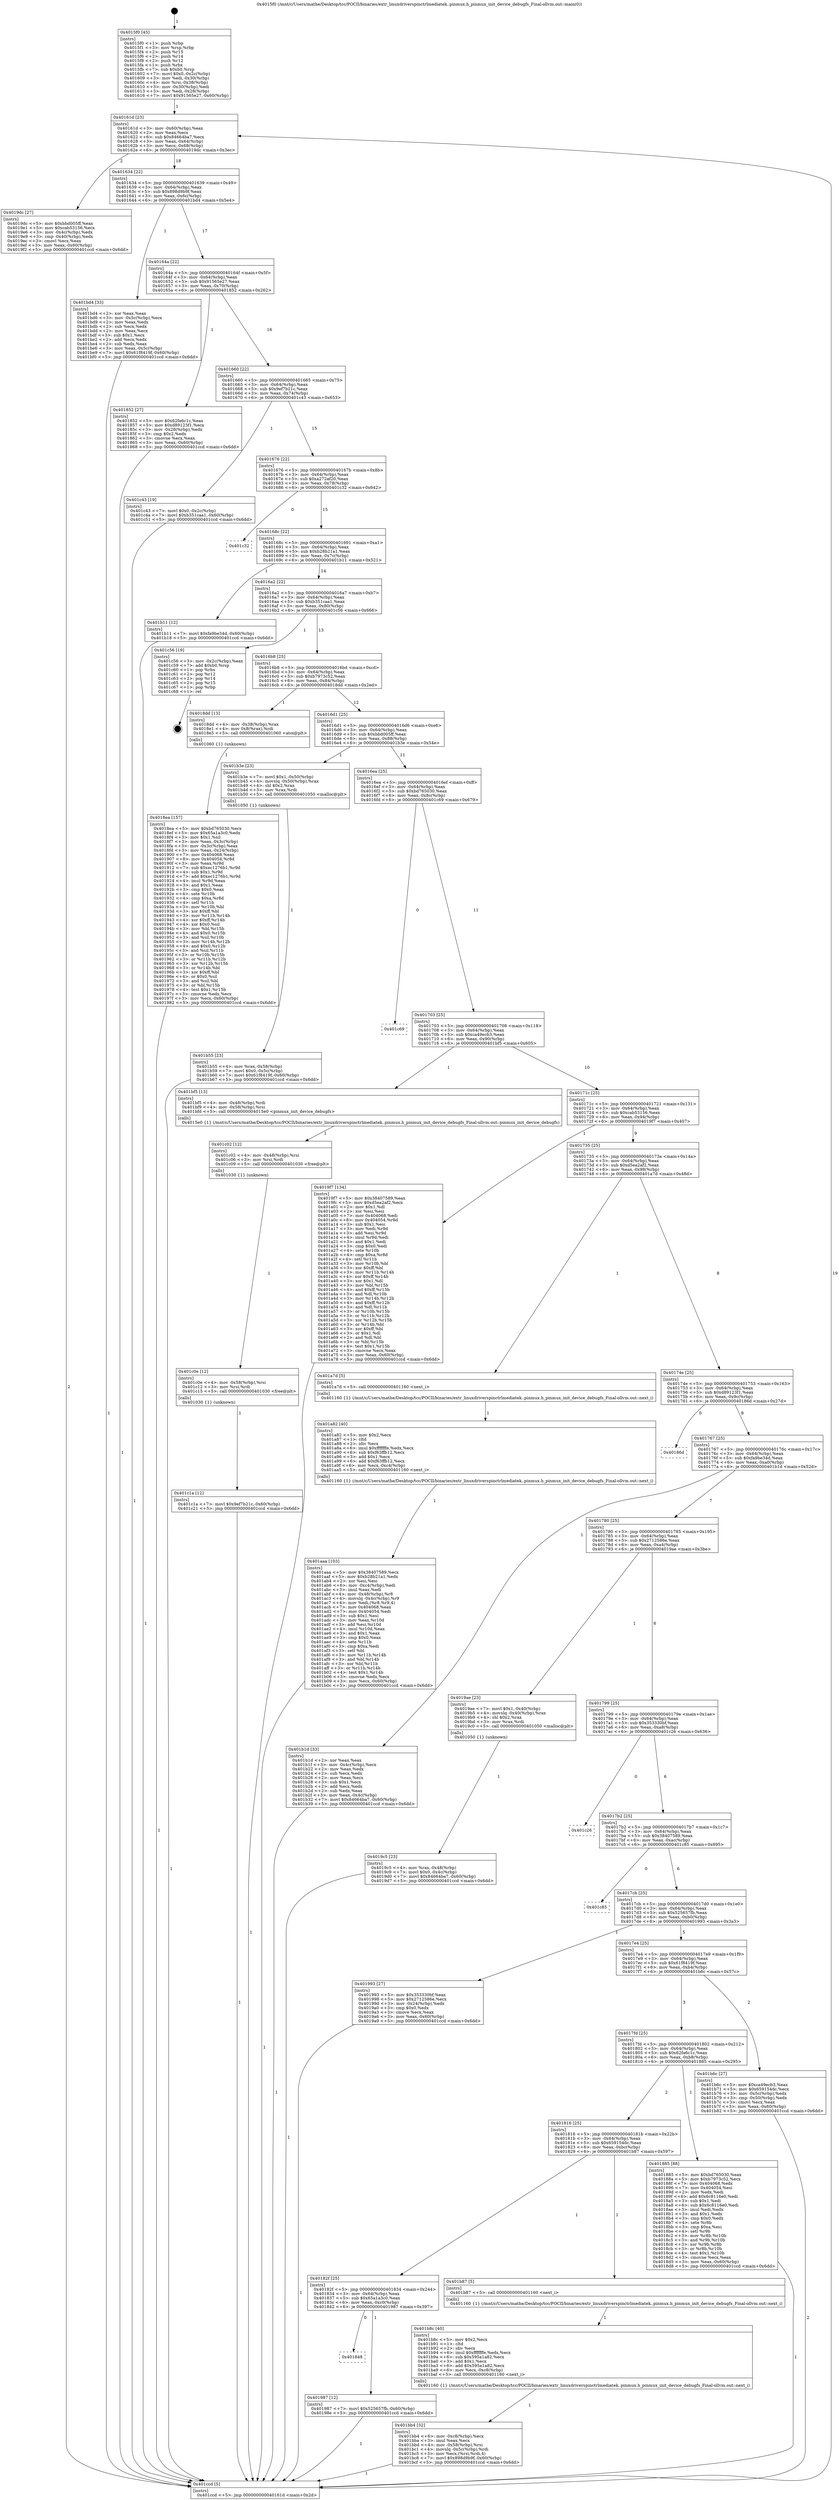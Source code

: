 digraph "0x4015f0" {
  label = "0x4015f0 (/mnt/c/Users/mathe/Desktop/tcc/POCII/binaries/extr_linuxdriverspinctrlmediatek..pinmux.h_pinmux_init_device_debugfs_Final-ollvm.out::main(0))"
  labelloc = "t"
  node[shape=record]

  Entry [label="",width=0.3,height=0.3,shape=circle,fillcolor=black,style=filled]
  "0x40161d" [label="{
     0x40161d [23]\l
     | [instrs]\l
     &nbsp;&nbsp;0x40161d \<+3\>: mov -0x60(%rbp),%eax\l
     &nbsp;&nbsp;0x401620 \<+2\>: mov %eax,%ecx\l
     &nbsp;&nbsp;0x401622 \<+6\>: sub $0x84664ba7,%ecx\l
     &nbsp;&nbsp;0x401628 \<+3\>: mov %eax,-0x64(%rbp)\l
     &nbsp;&nbsp;0x40162b \<+3\>: mov %ecx,-0x68(%rbp)\l
     &nbsp;&nbsp;0x40162e \<+6\>: je 00000000004019dc \<main+0x3ec\>\l
  }"]
  "0x4019dc" [label="{
     0x4019dc [27]\l
     | [instrs]\l
     &nbsp;&nbsp;0x4019dc \<+5\>: mov $0xbbd005ff,%eax\l
     &nbsp;&nbsp;0x4019e1 \<+5\>: mov $0xcab53156,%ecx\l
     &nbsp;&nbsp;0x4019e6 \<+3\>: mov -0x4c(%rbp),%edx\l
     &nbsp;&nbsp;0x4019e9 \<+3\>: cmp -0x40(%rbp),%edx\l
     &nbsp;&nbsp;0x4019ec \<+3\>: cmovl %ecx,%eax\l
     &nbsp;&nbsp;0x4019ef \<+3\>: mov %eax,-0x60(%rbp)\l
     &nbsp;&nbsp;0x4019f2 \<+5\>: jmp 0000000000401ccd \<main+0x6dd\>\l
  }"]
  "0x401634" [label="{
     0x401634 [22]\l
     | [instrs]\l
     &nbsp;&nbsp;0x401634 \<+5\>: jmp 0000000000401639 \<main+0x49\>\l
     &nbsp;&nbsp;0x401639 \<+3\>: mov -0x64(%rbp),%eax\l
     &nbsp;&nbsp;0x40163c \<+5\>: sub $0x898d9b9f,%eax\l
     &nbsp;&nbsp;0x401641 \<+3\>: mov %eax,-0x6c(%rbp)\l
     &nbsp;&nbsp;0x401644 \<+6\>: je 0000000000401bd4 \<main+0x5e4\>\l
  }"]
  Exit [label="",width=0.3,height=0.3,shape=circle,fillcolor=black,style=filled,peripheries=2]
  "0x401bd4" [label="{
     0x401bd4 [33]\l
     | [instrs]\l
     &nbsp;&nbsp;0x401bd4 \<+2\>: xor %eax,%eax\l
     &nbsp;&nbsp;0x401bd6 \<+3\>: mov -0x5c(%rbp),%ecx\l
     &nbsp;&nbsp;0x401bd9 \<+2\>: mov %eax,%edx\l
     &nbsp;&nbsp;0x401bdb \<+2\>: sub %ecx,%edx\l
     &nbsp;&nbsp;0x401bdd \<+2\>: mov %eax,%ecx\l
     &nbsp;&nbsp;0x401bdf \<+3\>: sub $0x1,%ecx\l
     &nbsp;&nbsp;0x401be2 \<+2\>: add %ecx,%edx\l
     &nbsp;&nbsp;0x401be4 \<+2\>: sub %edx,%eax\l
     &nbsp;&nbsp;0x401be6 \<+3\>: mov %eax,-0x5c(%rbp)\l
     &nbsp;&nbsp;0x401be9 \<+7\>: movl $0x61f8419f,-0x60(%rbp)\l
     &nbsp;&nbsp;0x401bf0 \<+5\>: jmp 0000000000401ccd \<main+0x6dd\>\l
  }"]
  "0x40164a" [label="{
     0x40164a [22]\l
     | [instrs]\l
     &nbsp;&nbsp;0x40164a \<+5\>: jmp 000000000040164f \<main+0x5f\>\l
     &nbsp;&nbsp;0x40164f \<+3\>: mov -0x64(%rbp),%eax\l
     &nbsp;&nbsp;0x401652 \<+5\>: sub $0x91565e27,%eax\l
     &nbsp;&nbsp;0x401657 \<+3\>: mov %eax,-0x70(%rbp)\l
     &nbsp;&nbsp;0x40165a \<+6\>: je 0000000000401852 \<main+0x262\>\l
  }"]
  "0x401c1a" [label="{
     0x401c1a [12]\l
     | [instrs]\l
     &nbsp;&nbsp;0x401c1a \<+7\>: movl $0x9ef7b21c,-0x60(%rbp)\l
     &nbsp;&nbsp;0x401c21 \<+5\>: jmp 0000000000401ccd \<main+0x6dd\>\l
  }"]
  "0x401852" [label="{
     0x401852 [27]\l
     | [instrs]\l
     &nbsp;&nbsp;0x401852 \<+5\>: mov $0x62fa6c1c,%eax\l
     &nbsp;&nbsp;0x401857 \<+5\>: mov $0xd89123f1,%ecx\l
     &nbsp;&nbsp;0x40185c \<+3\>: mov -0x28(%rbp),%edx\l
     &nbsp;&nbsp;0x40185f \<+3\>: cmp $0x2,%edx\l
     &nbsp;&nbsp;0x401862 \<+3\>: cmovne %ecx,%eax\l
     &nbsp;&nbsp;0x401865 \<+3\>: mov %eax,-0x60(%rbp)\l
     &nbsp;&nbsp;0x401868 \<+5\>: jmp 0000000000401ccd \<main+0x6dd\>\l
  }"]
  "0x401660" [label="{
     0x401660 [22]\l
     | [instrs]\l
     &nbsp;&nbsp;0x401660 \<+5\>: jmp 0000000000401665 \<main+0x75\>\l
     &nbsp;&nbsp;0x401665 \<+3\>: mov -0x64(%rbp),%eax\l
     &nbsp;&nbsp;0x401668 \<+5\>: sub $0x9ef7b21c,%eax\l
     &nbsp;&nbsp;0x40166d \<+3\>: mov %eax,-0x74(%rbp)\l
     &nbsp;&nbsp;0x401670 \<+6\>: je 0000000000401c43 \<main+0x653\>\l
  }"]
  "0x401ccd" [label="{
     0x401ccd [5]\l
     | [instrs]\l
     &nbsp;&nbsp;0x401ccd \<+5\>: jmp 000000000040161d \<main+0x2d\>\l
  }"]
  "0x4015f0" [label="{
     0x4015f0 [45]\l
     | [instrs]\l
     &nbsp;&nbsp;0x4015f0 \<+1\>: push %rbp\l
     &nbsp;&nbsp;0x4015f1 \<+3\>: mov %rsp,%rbp\l
     &nbsp;&nbsp;0x4015f4 \<+2\>: push %r15\l
     &nbsp;&nbsp;0x4015f6 \<+2\>: push %r14\l
     &nbsp;&nbsp;0x4015f8 \<+2\>: push %r12\l
     &nbsp;&nbsp;0x4015fa \<+1\>: push %rbx\l
     &nbsp;&nbsp;0x4015fb \<+7\>: sub $0xb0,%rsp\l
     &nbsp;&nbsp;0x401602 \<+7\>: movl $0x0,-0x2c(%rbp)\l
     &nbsp;&nbsp;0x401609 \<+3\>: mov %edi,-0x30(%rbp)\l
     &nbsp;&nbsp;0x40160c \<+4\>: mov %rsi,-0x38(%rbp)\l
     &nbsp;&nbsp;0x401610 \<+3\>: mov -0x30(%rbp),%edi\l
     &nbsp;&nbsp;0x401613 \<+3\>: mov %edi,-0x28(%rbp)\l
     &nbsp;&nbsp;0x401616 \<+7\>: movl $0x91565e27,-0x60(%rbp)\l
  }"]
  "0x401c0e" [label="{
     0x401c0e [12]\l
     | [instrs]\l
     &nbsp;&nbsp;0x401c0e \<+4\>: mov -0x58(%rbp),%rsi\l
     &nbsp;&nbsp;0x401c12 \<+3\>: mov %rsi,%rdi\l
     &nbsp;&nbsp;0x401c15 \<+5\>: call 0000000000401030 \<free@plt\>\l
     | [calls]\l
     &nbsp;&nbsp;0x401030 \{1\} (unknown)\l
  }"]
  "0x401c43" [label="{
     0x401c43 [19]\l
     | [instrs]\l
     &nbsp;&nbsp;0x401c43 \<+7\>: movl $0x0,-0x2c(%rbp)\l
     &nbsp;&nbsp;0x401c4a \<+7\>: movl $0xb351caa1,-0x60(%rbp)\l
     &nbsp;&nbsp;0x401c51 \<+5\>: jmp 0000000000401ccd \<main+0x6dd\>\l
  }"]
  "0x401676" [label="{
     0x401676 [22]\l
     | [instrs]\l
     &nbsp;&nbsp;0x401676 \<+5\>: jmp 000000000040167b \<main+0x8b\>\l
     &nbsp;&nbsp;0x40167b \<+3\>: mov -0x64(%rbp),%eax\l
     &nbsp;&nbsp;0x40167e \<+5\>: sub $0xa272af20,%eax\l
     &nbsp;&nbsp;0x401683 \<+3\>: mov %eax,-0x78(%rbp)\l
     &nbsp;&nbsp;0x401686 \<+6\>: je 0000000000401c32 \<main+0x642\>\l
  }"]
  "0x401c02" [label="{
     0x401c02 [12]\l
     | [instrs]\l
     &nbsp;&nbsp;0x401c02 \<+4\>: mov -0x48(%rbp),%rsi\l
     &nbsp;&nbsp;0x401c06 \<+3\>: mov %rsi,%rdi\l
     &nbsp;&nbsp;0x401c09 \<+5\>: call 0000000000401030 \<free@plt\>\l
     | [calls]\l
     &nbsp;&nbsp;0x401030 \{1\} (unknown)\l
  }"]
  "0x401c32" [label="{
     0x401c32\l
  }", style=dashed]
  "0x40168c" [label="{
     0x40168c [22]\l
     | [instrs]\l
     &nbsp;&nbsp;0x40168c \<+5\>: jmp 0000000000401691 \<main+0xa1\>\l
     &nbsp;&nbsp;0x401691 \<+3\>: mov -0x64(%rbp),%eax\l
     &nbsp;&nbsp;0x401694 \<+5\>: sub $0xb28b21a1,%eax\l
     &nbsp;&nbsp;0x401699 \<+3\>: mov %eax,-0x7c(%rbp)\l
     &nbsp;&nbsp;0x40169c \<+6\>: je 0000000000401b11 \<main+0x521\>\l
  }"]
  "0x401bb4" [label="{
     0x401bb4 [32]\l
     | [instrs]\l
     &nbsp;&nbsp;0x401bb4 \<+6\>: mov -0xc8(%rbp),%ecx\l
     &nbsp;&nbsp;0x401bba \<+3\>: imul %eax,%ecx\l
     &nbsp;&nbsp;0x401bbd \<+4\>: mov -0x58(%rbp),%rsi\l
     &nbsp;&nbsp;0x401bc1 \<+4\>: movslq -0x5c(%rbp),%rdi\l
     &nbsp;&nbsp;0x401bc5 \<+3\>: mov %ecx,(%rsi,%rdi,4)\l
     &nbsp;&nbsp;0x401bc8 \<+7\>: movl $0x898d9b9f,-0x60(%rbp)\l
     &nbsp;&nbsp;0x401bcf \<+5\>: jmp 0000000000401ccd \<main+0x6dd\>\l
  }"]
  "0x401b11" [label="{
     0x401b11 [12]\l
     | [instrs]\l
     &nbsp;&nbsp;0x401b11 \<+7\>: movl $0xfa9be34d,-0x60(%rbp)\l
     &nbsp;&nbsp;0x401b18 \<+5\>: jmp 0000000000401ccd \<main+0x6dd\>\l
  }"]
  "0x4016a2" [label="{
     0x4016a2 [22]\l
     | [instrs]\l
     &nbsp;&nbsp;0x4016a2 \<+5\>: jmp 00000000004016a7 \<main+0xb7\>\l
     &nbsp;&nbsp;0x4016a7 \<+3\>: mov -0x64(%rbp),%eax\l
     &nbsp;&nbsp;0x4016aa \<+5\>: sub $0xb351caa1,%eax\l
     &nbsp;&nbsp;0x4016af \<+3\>: mov %eax,-0x80(%rbp)\l
     &nbsp;&nbsp;0x4016b2 \<+6\>: je 0000000000401c56 \<main+0x666\>\l
  }"]
  "0x401b8c" [label="{
     0x401b8c [40]\l
     | [instrs]\l
     &nbsp;&nbsp;0x401b8c \<+5\>: mov $0x2,%ecx\l
     &nbsp;&nbsp;0x401b91 \<+1\>: cltd\l
     &nbsp;&nbsp;0x401b92 \<+2\>: idiv %ecx\l
     &nbsp;&nbsp;0x401b94 \<+6\>: imul $0xfffffffe,%edx,%ecx\l
     &nbsp;&nbsp;0x401b9a \<+6\>: sub $0x595a1a82,%ecx\l
     &nbsp;&nbsp;0x401ba0 \<+3\>: add $0x1,%ecx\l
     &nbsp;&nbsp;0x401ba3 \<+6\>: add $0x595a1a82,%ecx\l
     &nbsp;&nbsp;0x401ba9 \<+6\>: mov %ecx,-0xc8(%rbp)\l
     &nbsp;&nbsp;0x401baf \<+5\>: call 0000000000401160 \<next_i\>\l
     | [calls]\l
     &nbsp;&nbsp;0x401160 \{1\} (/mnt/c/Users/mathe/Desktop/tcc/POCII/binaries/extr_linuxdriverspinctrlmediatek..pinmux.h_pinmux_init_device_debugfs_Final-ollvm.out::next_i)\l
  }"]
  "0x401c56" [label="{
     0x401c56 [19]\l
     | [instrs]\l
     &nbsp;&nbsp;0x401c56 \<+3\>: mov -0x2c(%rbp),%eax\l
     &nbsp;&nbsp;0x401c59 \<+7\>: add $0xb0,%rsp\l
     &nbsp;&nbsp;0x401c60 \<+1\>: pop %rbx\l
     &nbsp;&nbsp;0x401c61 \<+2\>: pop %r12\l
     &nbsp;&nbsp;0x401c63 \<+2\>: pop %r14\l
     &nbsp;&nbsp;0x401c65 \<+2\>: pop %r15\l
     &nbsp;&nbsp;0x401c67 \<+1\>: pop %rbp\l
     &nbsp;&nbsp;0x401c68 \<+1\>: ret\l
  }"]
  "0x4016b8" [label="{
     0x4016b8 [25]\l
     | [instrs]\l
     &nbsp;&nbsp;0x4016b8 \<+5\>: jmp 00000000004016bd \<main+0xcd\>\l
     &nbsp;&nbsp;0x4016bd \<+3\>: mov -0x64(%rbp),%eax\l
     &nbsp;&nbsp;0x4016c0 \<+5\>: sub $0xb7973c52,%eax\l
     &nbsp;&nbsp;0x4016c5 \<+6\>: mov %eax,-0x84(%rbp)\l
     &nbsp;&nbsp;0x4016cb \<+6\>: je 00000000004018dd \<main+0x2ed\>\l
  }"]
  "0x401b55" [label="{
     0x401b55 [23]\l
     | [instrs]\l
     &nbsp;&nbsp;0x401b55 \<+4\>: mov %rax,-0x58(%rbp)\l
     &nbsp;&nbsp;0x401b59 \<+7\>: movl $0x0,-0x5c(%rbp)\l
     &nbsp;&nbsp;0x401b60 \<+7\>: movl $0x61f8419f,-0x60(%rbp)\l
     &nbsp;&nbsp;0x401b67 \<+5\>: jmp 0000000000401ccd \<main+0x6dd\>\l
  }"]
  "0x4018dd" [label="{
     0x4018dd [13]\l
     | [instrs]\l
     &nbsp;&nbsp;0x4018dd \<+4\>: mov -0x38(%rbp),%rax\l
     &nbsp;&nbsp;0x4018e1 \<+4\>: mov 0x8(%rax),%rdi\l
     &nbsp;&nbsp;0x4018e5 \<+5\>: call 0000000000401060 \<atoi@plt\>\l
     | [calls]\l
     &nbsp;&nbsp;0x401060 \{1\} (unknown)\l
  }"]
  "0x4016d1" [label="{
     0x4016d1 [25]\l
     | [instrs]\l
     &nbsp;&nbsp;0x4016d1 \<+5\>: jmp 00000000004016d6 \<main+0xe6\>\l
     &nbsp;&nbsp;0x4016d6 \<+3\>: mov -0x64(%rbp),%eax\l
     &nbsp;&nbsp;0x4016d9 \<+5\>: sub $0xbbd005ff,%eax\l
     &nbsp;&nbsp;0x4016de \<+6\>: mov %eax,-0x88(%rbp)\l
     &nbsp;&nbsp;0x4016e4 \<+6\>: je 0000000000401b3e \<main+0x54e\>\l
  }"]
  "0x401aaa" [label="{
     0x401aaa [103]\l
     | [instrs]\l
     &nbsp;&nbsp;0x401aaa \<+5\>: mov $0x38407589,%ecx\l
     &nbsp;&nbsp;0x401aaf \<+5\>: mov $0xb28b21a1,%edx\l
     &nbsp;&nbsp;0x401ab4 \<+2\>: xor %esi,%esi\l
     &nbsp;&nbsp;0x401ab6 \<+6\>: mov -0xc4(%rbp),%edi\l
     &nbsp;&nbsp;0x401abc \<+3\>: imul %eax,%edi\l
     &nbsp;&nbsp;0x401abf \<+4\>: mov -0x48(%rbp),%r8\l
     &nbsp;&nbsp;0x401ac3 \<+4\>: movslq -0x4c(%rbp),%r9\l
     &nbsp;&nbsp;0x401ac7 \<+4\>: mov %edi,(%r8,%r9,4)\l
     &nbsp;&nbsp;0x401acb \<+7\>: mov 0x404068,%eax\l
     &nbsp;&nbsp;0x401ad2 \<+7\>: mov 0x404054,%edi\l
     &nbsp;&nbsp;0x401ad9 \<+3\>: sub $0x1,%esi\l
     &nbsp;&nbsp;0x401adc \<+3\>: mov %eax,%r10d\l
     &nbsp;&nbsp;0x401adf \<+3\>: add %esi,%r10d\l
     &nbsp;&nbsp;0x401ae2 \<+4\>: imul %r10d,%eax\l
     &nbsp;&nbsp;0x401ae6 \<+3\>: and $0x1,%eax\l
     &nbsp;&nbsp;0x401ae9 \<+3\>: cmp $0x0,%eax\l
     &nbsp;&nbsp;0x401aec \<+4\>: sete %r11b\l
     &nbsp;&nbsp;0x401af0 \<+3\>: cmp $0xa,%edi\l
     &nbsp;&nbsp;0x401af3 \<+3\>: setl %bl\l
     &nbsp;&nbsp;0x401af6 \<+3\>: mov %r11b,%r14b\l
     &nbsp;&nbsp;0x401af9 \<+3\>: and %bl,%r14b\l
     &nbsp;&nbsp;0x401afc \<+3\>: xor %bl,%r11b\l
     &nbsp;&nbsp;0x401aff \<+3\>: or %r11b,%r14b\l
     &nbsp;&nbsp;0x401b02 \<+4\>: test $0x1,%r14b\l
     &nbsp;&nbsp;0x401b06 \<+3\>: cmovne %edx,%ecx\l
     &nbsp;&nbsp;0x401b09 \<+3\>: mov %ecx,-0x60(%rbp)\l
     &nbsp;&nbsp;0x401b0c \<+5\>: jmp 0000000000401ccd \<main+0x6dd\>\l
  }"]
  "0x401b3e" [label="{
     0x401b3e [23]\l
     | [instrs]\l
     &nbsp;&nbsp;0x401b3e \<+7\>: movl $0x1,-0x50(%rbp)\l
     &nbsp;&nbsp;0x401b45 \<+4\>: movslq -0x50(%rbp),%rax\l
     &nbsp;&nbsp;0x401b49 \<+4\>: shl $0x2,%rax\l
     &nbsp;&nbsp;0x401b4d \<+3\>: mov %rax,%rdi\l
     &nbsp;&nbsp;0x401b50 \<+5\>: call 0000000000401050 \<malloc@plt\>\l
     | [calls]\l
     &nbsp;&nbsp;0x401050 \{1\} (unknown)\l
  }"]
  "0x4016ea" [label="{
     0x4016ea [25]\l
     | [instrs]\l
     &nbsp;&nbsp;0x4016ea \<+5\>: jmp 00000000004016ef \<main+0xff\>\l
     &nbsp;&nbsp;0x4016ef \<+3\>: mov -0x64(%rbp),%eax\l
     &nbsp;&nbsp;0x4016f2 \<+5\>: sub $0xbd765030,%eax\l
     &nbsp;&nbsp;0x4016f7 \<+6\>: mov %eax,-0x8c(%rbp)\l
     &nbsp;&nbsp;0x4016fd \<+6\>: je 0000000000401c69 \<main+0x679\>\l
  }"]
  "0x401a82" [label="{
     0x401a82 [40]\l
     | [instrs]\l
     &nbsp;&nbsp;0x401a82 \<+5\>: mov $0x2,%ecx\l
     &nbsp;&nbsp;0x401a87 \<+1\>: cltd\l
     &nbsp;&nbsp;0x401a88 \<+2\>: idiv %ecx\l
     &nbsp;&nbsp;0x401a8a \<+6\>: imul $0xfffffffe,%edx,%ecx\l
     &nbsp;&nbsp;0x401a90 \<+6\>: sub $0xf63ffb12,%ecx\l
     &nbsp;&nbsp;0x401a96 \<+3\>: add $0x1,%ecx\l
     &nbsp;&nbsp;0x401a99 \<+6\>: add $0xf63ffb12,%ecx\l
     &nbsp;&nbsp;0x401a9f \<+6\>: mov %ecx,-0xc4(%rbp)\l
     &nbsp;&nbsp;0x401aa5 \<+5\>: call 0000000000401160 \<next_i\>\l
     | [calls]\l
     &nbsp;&nbsp;0x401160 \{1\} (/mnt/c/Users/mathe/Desktop/tcc/POCII/binaries/extr_linuxdriverspinctrlmediatek..pinmux.h_pinmux_init_device_debugfs_Final-ollvm.out::next_i)\l
  }"]
  "0x401c69" [label="{
     0x401c69\l
  }", style=dashed]
  "0x401703" [label="{
     0x401703 [25]\l
     | [instrs]\l
     &nbsp;&nbsp;0x401703 \<+5\>: jmp 0000000000401708 \<main+0x118\>\l
     &nbsp;&nbsp;0x401708 \<+3\>: mov -0x64(%rbp),%eax\l
     &nbsp;&nbsp;0x40170b \<+5\>: sub $0xca49ecb3,%eax\l
     &nbsp;&nbsp;0x401710 \<+6\>: mov %eax,-0x90(%rbp)\l
     &nbsp;&nbsp;0x401716 \<+6\>: je 0000000000401bf5 \<main+0x605\>\l
  }"]
  "0x4019c5" [label="{
     0x4019c5 [23]\l
     | [instrs]\l
     &nbsp;&nbsp;0x4019c5 \<+4\>: mov %rax,-0x48(%rbp)\l
     &nbsp;&nbsp;0x4019c9 \<+7\>: movl $0x0,-0x4c(%rbp)\l
     &nbsp;&nbsp;0x4019d0 \<+7\>: movl $0x84664ba7,-0x60(%rbp)\l
     &nbsp;&nbsp;0x4019d7 \<+5\>: jmp 0000000000401ccd \<main+0x6dd\>\l
  }"]
  "0x401bf5" [label="{
     0x401bf5 [13]\l
     | [instrs]\l
     &nbsp;&nbsp;0x401bf5 \<+4\>: mov -0x48(%rbp),%rdi\l
     &nbsp;&nbsp;0x401bf9 \<+4\>: mov -0x58(%rbp),%rsi\l
     &nbsp;&nbsp;0x401bfd \<+5\>: call 00000000004015e0 \<pinmux_init_device_debugfs\>\l
     | [calls]\l
     &nbsp;&nbsp;0x4015e0 \{1\} (/mnt/c/Users/mathe/Desktop/tcc/POCII/binaries/extr_linuxdriverspinctrlmediatek..pinmux.h_pinmux_init_device_debugfs_Final-ollvm.out::pinmux_init_device_debugfs)\l
  }"]
  "0x40171c" [label="{
     0x40171c [25]\l
     | [instrs]\l
     &nbsp;&nbsp;0x40171c \<+5\>: jmp 0000000000401721 \<main+0x131\>\l
     &nbsp;&nbsp;0x401721 \<+3\>: mov -0x64(%rbp),%eax\l
     &nbsp;&nbsp;0x401724 \<+5\>: sub $0xcab53156,%eax\l
     &nbsp;&nbsp;0x401729 \<+6\>: mov %eax,-0x94(%rbp)\l
     &nbsp;&nbsp;0x40172f \<+6\>: je 00000000004019f7 \<main+0x407\>\l
  }"]
  "0x401848" [label="{
     0x401848\l
  }", style=dashed]
  "0x4019f7" [label="{
     0x4019f7 [134]\l
     | [instrs]\l
     &nbsp;&nbsp;0x4019f7 \<+5\>: mov $0x38407589,%eax\l
     &nbsp;&nbsp;0x4019fc \<+5\>: mov $0xd5ea2af2,%ecx\l
     &nbsp;&nbsp;0x401a01 \<+2\>: mov $0x1,%dl\l
     &nbsp;&nbsp;0x401a03 \<+2\>: xor %esi,%esi\l
     &nbsp;&nbsp;0x401a05 \<+7\>: mov 0x404068,%edi\l
     &nbsp;&nbsp;0x401a0c \<+8\>: mov 0x404054,%r8d\l
     &nbsp;&nbsp;0x401a14 \<+3\>: sub $0x1,%esi\l
     &nbsp;&nbsp;0x401a17 \<+3\>: mov %edi,%r9d\l
     &nbsp;&nbsp;0x401a1a \<+3\>: add %esi,%r9d\l
     &nbsp;&nbsp;0x401a1d \<+4\>: imul %r9d,%edi\l
     &nbsp;&nbsp;0x401a21 \<+3\>: and $0x1,%edi\l
     &nbsp;&nbsp;0x401a24 \<+3\>: cmp $0x0,%edi\l
     &nbsp;&nbsp;0x401a27 \<+4\>: sete %r10b\l
     &nbsp;&nbsp;0x401a2b \<+4\>: cmp $0xa,%r8d\l
     &nbsp;&nbsp;0x401a2f \<+4\>: setl %r11b\l
     &nbsp;&nbsp;0x401a33 \<+3\>: mov %r10b,%bl\l
     &nbsp;&nbsp;0x401a36 \<+3\>: xor $0xff,%bl\l
     &nbsp;&nbsp;0x401a39 \<+3\>: mov %r11b,%r14b\l
     &nbsp;&nbsp;0x401a3c \<+4\>: xor $0xff,%r14b\l
     &nbsp;&nbsp;0x401a40 \<+3\>: xor $0x1,%dl\l
     &nbsp;&nbsp;0x401a43 \<+3\>: mov %bl,%r15b\l
     &nbsp;&nbsp;0x401a46 \<+4\>: and $0xff,%r15b\l
     &nbsp;&nbsp;0x401a4a \<+3\>: and %dl,%r10b\l
     &nbsp;&nbsp;0x401a4d \<+3\>: mov %r14b,%r12b\l
     &nbsp;&nbsp;0x401a50 \<+4\>: and $0xff,%r12b\l
     &nbsp;&nbsp;0x401a54 \<+3\>: and %dl,%r11b\l
     &nbsp;&nbsp;0x401a57 \<+3\>: or %r10b,%r15b\l
     &nbsp;&nbsp;0x401a5a \<+3\>: or %r11b,%r12b\l
     &nbsp;&nbsp;0x401a5d \<+3\>: xor %r12b,%r15b\l
     &nbsp;&nbsp;0x401a60 \<+3\>: or %r14b,%bl\l
     &nbsp;&nbsp;0x401a63 \<+3\>: xor $0xff,%bl\l
     &nbsp;&nbsp;0x401a66 \<+3\>: or $0x1,%dl\l
     &nbsp;&nbsp;0x401a69 \<+2\>: and %dl,%bl\l
     &nbsp;&nbsp;0x401a6b \<+3\>: or %bl,%r15b\l
     &nbsp;&nbsp;0x401a6e \<+4\>: test $0x1,%r15b\l
     &nbsp;&nbsp;0x401a72 \<+3\>: cmovne %ecx,%eax\l
     &nbsp;&nbsp;0x401a75 \<+3\>: mov %eax,-0x60(%rbp)\l
     &nbsp;&nbsp;0x401a78 \<+5\>: jmp 0000000000401ccd \<main+0x6dd\>\l
  }"]
  "0x401735" [label="{
     0x401735 [25]\l
     | [instrs]\l
     &nbsp;&nbsp;0x401735 \<+5\>: jmp 000000000040173a \<main+0x14a\>\l
     &nbsp;&nbsp;0x40173a \<+3\>: mov -0x64(%rbp),%eax\l
     &nbsp;&nbsp;0x40173d \<+5\>: sub $0xd5ea2af2,%eax\l
     &nbsp;&nbsp;0x401742 \<+6\>: mov %eax,-0x98(%rbp)\l
     &nbsp;&nbsp;0x401748 \<+6\>: je 0000000000401a7d \<main+0x48d\>\l
  }"]
  "0x401987" [label="{
     0x401987 [12]\l
     | [instrs]\l
     &nbsp;&nbsp;0x401987 \<+7\>: movl $0x525657fb,-0x60(%rbp)\l
     &nbsp;&nbsp;0x40198e \<+5\>: jmp 0000000000401ccd \<main+0x6dd\>\l
  }"]
  "0x401a7d" [label="{
     0x401a7d [5]\l
     | [instrs]\l
     &nbsp;&nbsp;0x401a7d \<+5\>: call 0000000000401160 \<next_i\>\l
     | [calls]\l
     &nbsp;&nbsp;0x401160 \{1\} (/mnt/c/Users/mathe/Desktop/tcc/POCII/binaries/extr_linuxdriverspinctrlmediatek..pinmux.h_pinmux_init_device_debugfs_Final-ollvm.out::next_i)\l
  }"]
  "0x40174e" [label="{
     0x40174e [25]\l
     | [instrs]\l
     &nbsp;&nbsp;0x40174e \<+5\>: jmp 0000000000401753 \<main+0x163\>\l
     &nbsp;&nbsp;0x401753 \<+3\>: mov -0x64(%rbp),%eax\l
     &nbsp;&nbsp;0x401756 \<+5\>: sub $0xd89123f1,%eax\l
     &nbsp;&nbsp;0x40175b \<+6\>: mov %eax,-0x9c(%rbp)\l
     &nbsp;&nbsp;0x401761 \<+6\>: je 000000000040186d \<main+0x27d\>\l
  }"]
  "0x40182f" [label="{
     0x40182f [25]\l
     | [instrs]\l
     &nbsp;&nbsp;0x40182f \<+5\>: jmp 0000000000401834 \<main+0x244\>\l
     &nbsp;&nbsp;0x401834 \<+3\>: mov -0x64(%rbp),%eax\l
     &nbsp;&nbsp;0x401837 \<+5\>: sub $0x65a1a3c0,%eax\l
     &nbsp;&nbsp;0x40183c \<+6\>: mov %eax,-0xc0(%rbp)\l
     &nbsp;&nbsp;0x401842 \<+6\>: je 0000000000401987 \<main+0x397\>\l
  }"]
  "0x40186d" [label="{
     0x40186d\l
  }", style=dashed]
  "0x401767" [label="{
     0x401767 [25]\l
     | [instrs]\l
     &nbsp;&nbsp;0x401767 \<+5\>: jmp 000000000040176c \<main+0x17c\>\l
     &nbsp;&nbsp;0x40176c \<+3\>: mov -0x64(%rbp),%eax\l
     &nbsp;&nbsp;0x40176f \<+5\>: sub $0xfa9be34d,%eax\l
     &nbsp;&nbsp;0x401774 \<+6\>: mov %eax,-0xa0(%rbp)\l
     &nbsp;&nbsp;0x40177a \<+6\>: je 0000000000401b1d \<main+0x52d\>\l
  }"]
  "0x401b87" [label="{
     0x401b87 [5]\l
     | [instrs]\l
     &nbsp;&nbsp;0x401b87 \<+5\>: call 0000000000401160 \<next_i\>\l
     | [calls]\l
     &nbsp;&nbsp;0x401160 \{1\} (/mnt/c/Users/mathe/Desktop/tcc/POCII/binaries/extr_linuxdriverspinctrlmediatek..pinmux.h_pinmux_init_device_debugfs_Final-ollvm.out::next_i)\l
  }"]
  "0x401b1d" [label="{
     0x401b1d [33]\l
     | [instrs]\l
     &nbsp;&nbsp;0x401b1d \<+2\>: xor %eax,%eax\l
     &nbsp;&nbsp;0x401b1f \<+3\>: mov -0x4c(%rbp),%ecx\l
     &nbsp;&nbsp;0x401b22 \<+2\>: mov %eax,%edx\l
     &nbsp;&nbsp;0x401b24 \<+2\>: sub %ecx,%edx\l
     &nbsp;&nbsp;0x401b26 \<+2\>: mov %eax,%ecx\l
     &nbsp;&nbsp;0x401b28 \<+3\>: sub $0x1,%ecx\l
     &nbsp;&nbsp;0x401b2b \<+2\>: add %ecx,%edx\l
     &nbsp;&nbsp;0x401b2d \<+2\>: sub %edx,%eax\l
     &nbsp;&nbsp;0x401b2f \<+3\>: mov %eax,-0x4c(%rbp)\l
     &nbsp;&nbsp;0x401b32 \<+7\>: movl $0x84664ba7,-0x60(%rbp)\l
     &nbsp;&nbsp;0x401b39 \<+5\>: jmp 0000000000401ccd \<main+0x6dd\>\l
  }"]
  "0x401780" [label="{
     0x401780 [25]\l
     | [instrs]\l
     &nbsp;&nbsp;0x401780 \<+5\>: jmp 0000000000401785 \<main+0x195\>\l
     &nbsp;&nbsp;0x401785 \<+3\>: mov -0x64(%rbp),%eax\l
     &nbsp;&nbsp;0x401788 \<+5\>: sub $0x2712586e,%eax\l
     &nbsp;&nbsp;0x40178d \<+6\>: mov %eax,-0xa4(%rbp)\l
     &nbsp;&nbsp;0x401793 \<+6\>: je 00000000004019ae \<main+0x3be\>\l
  }"]
  "0x4018ea" [label="{
     0x4018ea [157]\l
     | [instrs]\l
     &nbsp;&nbsp;0x4018ea \<+5\>: mov $0xbd765030,%ecx\l
     &nbsp;&nbsp;0x4018ef \<+5\>: mov $0x65a1a3c0,%edx\l
     &nbsp;&nbsp;0x4018f4 \<+3\>: mov $0x1,%sil\l
     &nbsp;&nbsp;0x4018f7 \<+3\>: mov %eax,-0x3c(%rbp)\l
     &nbsp;&nbsp;0x4018fa \<+3\>: mov -0x3c(%rbp),%eax\l
     &nbsp;&nbsp;0x4018fd \<+3\>: mov %eax,-0x24(%rbp)\l
     &nbsp;&nbsp;0x401900 \<+7\>: mov 0x404068,%eax\l
     &nbsp;&nbsp;0x401907 \<+8\>: mov 0x404054,%r8d\l
     &nbsp;&nbsp;0x40190f \<+3\>: mov %eax,%r9d\l
     &nbsp;&nbsp;0x401912 \<+7\>: sub $0xec1276b1,%r9d\l
     &nbsp;&nbsp;0x401919 \<+4\>: sub $0x1,%r9d\l
     &nbsp;&nbsp;0x40191d \<+7\>: add $0xec1276b1,%r9d\l
     &nbsp;&nbsp;0x401924 \<+4\>: imul %r9d,%eax\l
     &nbsp;&nbsp;0x401928 \<+3\>: and $0x1,%eax\l
     &nbsp;&nbsp;0x40192b \<+3\>: cmp $0x0,%eax\l
     &nbsp;&nbsp;0x40192e \<+4\>: sete %r10b\l
     &nbsp;&nbsp;0x401932 \<+4\>: cmp $0xa,%r8d\l
     &nbsp;&nbsp;0x401936 \<+4\>: setl %r11b\l
     &nbsp;&nbsp;0x40193a \<+3\>: mov %r10b,%bl\l
     &nbsp;&nbsp;0x40193d \<+3\>: xor $0xff,%bl\l
     &nbsp;&nbsp;0x401940 \<+3\>: mov %r11b,%r14b\l
     &nbsp;&nbsp;0x401943 \<+4\>: xor $0xff,%r14b\l
     &nbsp;&nbsp;0x401947 \<+4\>: xor $0x0,%sil\l
     &nbsp;&nbsp;0x40194b \<+3\>: mov %bl,%r15b\l
     &nbsp;&nbsp;0x40194e \<+4\>: and $0x0,%r15b\l
     &nbsp;&nbsp;0x401952 \<+3\>: and %sil,%r10b\l
     &nbsp;&nbsp;0x401955 \<+3\>: mov %r14b,%r12b\l
     &nbsp;&nbsp;0x401958 \<+4\>: and $0x0,%r12b\l
     &nbsp;&nbsp;0x40195c \<+3\>: and %sil,%r11b\l
     &nbsp;&nbsp;0x40195f \<+3\>: or %r10b,%r15b\l
     &nbsp;&nbsp;0x401962 \<+3\>: or %r11b,%r12b\l
     &nbsp;&nbsp;0x401965 \<+3\>: xor %r12b,%r15b\l
     &nbsp;&nbsp;0x401968 \<+3\>: or %r14b,%bl\l
     &nbsp;&nbsp;0x40196b \<+3\>: xor $0xff,%bl\l
     &nbsp;&nbsp;0x40196e \<+4\>: or $0x0,%sil\l
     &nbsp;&nbsp;0x401972 \<+3\>: and %sil,%bl\l
     &nbsp;&nbsp;0x401975 \<+3\>: or %bl,%r15b\l
     &nbsp;&nbsp;0x401978 \<+4\>: test $0x1,%r15b\l
     &nbsp;&nbsp;0x40197c \<+3\>: cmovne %edx,%ecx\l
     &nbsp;&nbsp;0x40197f \<+3\>: mov %ecx,-0x60(%rbp)\l
     &nbsp;&nbsp;0x401982 \<+5\>: jmp 0000000000401ccd \<main+0x6dd\>\l
  }"]
  "0x4019ae" [label="{
     0x4019ae [23]\l
     | [instrs]\l
     &nbsp;&nbsp;0x4019ae \<+7\>: movl $0x1,-0x40(%rbp)\l
     &nbsp;&nbsp;0x4019b5 \<+4\>: movslq -0x40(%rbp),%rax\l
     &nbsp;&nbsp;0x4019b9 \<+4\>: shl $0x2,%rax\l
     &nbsp;&nbsp;0x4019bd \<+3\>: mov %rax,%rdi\l
     &nbsp;&nbsp;0x4019c0 \<+5\>: call 0000000000401050 \<malloc@plt\>\l
     | [calls]\l
     &nbsp;&nbsp;0x401050 \{1\} (unknown)\l
  }"]
  "0x401799" [label="{
     0x401799 [25]\l
     | [instrs]\l
     &nbsp;&nbsp;0x401799 \<+5\>: jmp 000000000040179e \<main+0x1ae\>\l
     &nbsp;&nbsp;0x40179e \<+3\>: mov -0x64(%rbp),%eax\l
     &nbsp;&nbsp;0x4017a1 \<+5\>: sub $0x353330bf,%eax\l
     &nbsp;&nbsp;0x4017a6 \<+6\>: mov %eax,-0xa8(%rbp)\l
     &nbsp;&nbsp;0x4017ac \<+6\>: je 0000000000401c26 \<main+0x636\>\l
  }"]
  "0x401816" [label="{
     0x401816 [25]\l
     | [instrs]\l
     &nbsp;&nbsp;0x401816 \<+5\>: jmp 000000000040181b \<main+0x22b\>\l
     &nbsp;&nbsp;0x40181b \<+3\>: mov -0x64(%rbp),%eax\l
     &nbsp;&nbsp;0x40181e \<+5\>: sub $0x659154dc,%eax\l
     &nbsp;&nbsp;0x401823 \<+6\>: mov %eax,-0xbc(%rbp)\l
     &nbsp;&nbsp;0x401829 \<+6\>: je 0000000000401b87 \<main+0x597\>\l
  }"]
  "0x401c26" [label="{
     0x401c26\l
  }", style=dashed]
  "0x4017b2" [label="{
     0x4017b2 [25]\l
     | [instrs]\l
     &nbsp;&nbsp;0x4017b2 \<+5\>: jmp 00000000004017b7 \<main+0x1c7\>\l
     &nbsp;&nbsp;0x4017b7 \<+3\>: mov -0x64(%rbp),%eax\l
     &nbsp;&nbsp;0x4017ba \<+5\>: sub $0x38407589,%eax\l
     &nbsp;&nbsp;0x4017bf \<+6\>: mov %eax,-0xac(%rbp)\l
     &nbsp;&nbsp;0x4017c5 \<+6\>: je 0000000000401c85 \<main+0x695\>\l
  }"]
  "0x401885" [label="{
     0x401885 [88]\l
     | [instrs]\l
     &nbsp;&nbsp;0x401885 \<+5\>: mov $0xbd765030,%eax\l
     &nbsp;&nbsp;0x40188a \<+5\>: mov $0xb7973c52,%ecx\l
     &nbsp;&nbsp;0x40188f \<+7\>: mov 0x404068,%edx\l
     &nbsp;&nbsp;0x401896 \<+7\>: mov 0x404054,%esi\l
     &nbsp;&nbsp;0x40189d \<+2\>: mov %edx,%edi\l
     &nbsp;&nbsp;0x40189f \<+6\>: add $0x6c8116e0,%edi\l
     &nbsp;&nbsp;0x4018a5 \<+3\>: sub $0x1,%edi\l
     &nbsp;&nbsp;0x4018a8 \<+6\>: sub $0x6c8116e0,%edi\l
     &nbsp;&nbsp;0x4018ae \<+3\>: imul %edi,%edx\l
     &nbsp;&nbsp;0x4018b1 \<+3\>: and $0x1,%edx\l
     &nbsp;&nbsp;0x4018b4 \<+3\>: cmp $0x0,%edx\l
     &nbsp;&nbsp;0x4018b7 \<+4\>: sete %r8b\l
     &nbsp;&nbsp;0x4018bb \<+3\>: cmp $0xa,%esi\l
     &nbsp;&nbsp;0x4018be \<+4\>: setl %r9b\l
     &nbsp;&nbsp;0x4018c2 \<+3\>: mov %r8b,%r10b\l
     &nbsp;&nbsp;0x4018c5 \<+3\>: and %r9b,%r10b\l
     &nbsp;&nbsp;0x4018c8 \<+3\>: xor %r9b,%r8b\l
     &nbsp;&nbsp;0x4018cb \<+3\>: or %r8b,%r10b\l
     &nbsp;&nbsp;0x4018ce \<+4\>: test $0x1,%r10b\l
     &nbsp;&nbsp;0x4018d2 \<+3\>: cmovne %ecx,%eax\l
     &nbsp;&nbsp;0x4018d5 \<+3\>: mov %eax,-0x60(%rbp)\l
     &nbsp;&nbsp;0x4018d8 \<+5\>: jmp 0000000000401ccd \<main+0x6dd\>\l
  }"]
  "0x401c85" [label="{
     0x401c85\l
  }", style=dashed]
  "0x4017cb" [label="{
     0x4017cb [25]\l
     | [instrs]\l
     &nbsp;&nbsp;0x4017cb \<+5\>: jmp 00000000004017d0 \<main+0x1e0\>\l
     &nbsp;&nbsp;0x4017d0 \<+3\>: mov -0x64(%rbp),%eax\l
     &nbsp;&nbsp;0x4017d3 \<+5\>: sub $0x525657fb,%eax\l
     &nbsp;&nbsp;0x4017d8 \<+6\>: mov %eax,-0xb0(%rbp)\l
     &nbsp;&nbsp;0x4017de \<+6\>: je 0000000000401993 \<main+0x3a3\>\l
  }"]
  "0x4017fd" [label="{
     0x4017fd [25]\l
     | [instrs]\l
     &nbsp;&nbsp;0x4017fd \<+5\>: jmp 0000000000401802 \<main+0x212\>\l
     &nbsp;&nbsp;0x401802 \<+3\>: mov -0x64(%rbp),%eax\l
     &nbsp;&nbsp;0x401805 \<+5\>: sub $0x62fa6c1c,%eax\l
     &nbsp;&nbsp;0x40180a \<+6\>: mov %eax,-0xb8(%rbp)\l
     &nbsp;&nbsp;0x401810 \<+6\>: je 0000000000401885 \<main+0x295\>\l
  }"]
  "0x401993" [label="{
     0x401993 [27]\l
     | [instrs]\l
     &nbsp;&nbsp;0x401993 \<+5\>: mov $0x353330bf,%eax\l
     &nbsp;&nbsp;0x401998 \<+5\>: mov $0x2712586e,%ecx\l
     &nbsp;&nbsp;0x40199d \<+3\>: mov -0x24(%rbp),%edx\l
     &nbsp;&nbsp;0x4019a0 \<+3\>: cmp $0x0,%edx\l
     &nbsp;&nbsp;0x4019a3 \<+3\>: cmove %ecx,%eax\l
     &nbsp;&nbsp;0x4019a6 \<+3\>: mov %eax,-0x60(%rbp)\l
     &nbsp;&nbsp;0x4019a9 \<+5\>: jmp 0000000000401ccd \<main+0x6dd\>\l
  }"]
  "0x4017e4" [label="{
     0x4017e4 [25]\l
     | [instrs]\l
     &nbsp;&nbsp;0x4017e4 \<+5\>: jmp 00000000004017e9 \<main+0x1f9\>\l
     &nbsp;&nbsp;0x4017e9 \<+3\>: mov -0x64(%rbp),%eax\l
     &nbsp;&nbsp;0x4017ec \<+5\>: sub $0x61f8419f,%eax\l
     &nbsp;&nbsp;0x4017f1 \<+6\>: mov %eax,-0xb4(%rbp)\l
     &nbsp;&nbsp;0x4017f7 \<+6\>: je 0000000000401b6c \<main+0x57c\>\l
  }"]
  "0x401b6c" [label="{
     0x401b6c [27]\l
     | [instrs]\l
     &nbsp;&nbsp;0x401b6c \<+5\>: mov $0xca49ecb3,%eax\l
     &nbsp;&nbsp;0x401b71 \<+5\>: mov $0x659154dc,%ecx\l
     &nbsp;&nbsp;0x401b76 \<+3\>: mov -0x5c(%rbp),%edx\l
     &nbsp;&nbsp;0x401b79 \<+3\>: cmp -0x50(%rbp),%edx\l
     &nbsp;&nbsp;0x401b7c \<+3\>: cmovl %ecx,%eax\l
     &nbsp;&nbsp;0x401b7f \<+3\>: mov %eax,-0x60(%rbp)\l
     &nbsp;&nbsp;0x401b82 \<+5\>: jmp 0000000000401ccd \<main+0x6dd\>\l
  }"]
  Entry -> "0x4015f0" [label=" 1"]
  "0x40161d" -> "0x4019dc" [label=" 2"]
  "0x40161d" -> "0x401634" [label=" 18"]
  "0x401c56" -> Exit [label=" 1"]
  "0x401634" -> "0x401bd4" [label=" 1"]
  "0x401634" -> "0x40164a" [label=" 17"]
  "0x401c43" -> "0x401ccd" [label=" 1"]
  "0x40164a" -> "0x401852" [label=" 1"]
  "0x40164a" -> "0x401660" [label=" 16"]
  "0x401852" -> "0x401ccd" [label=" 1"]
  "0x4015f0" -> "0x40161d" [label=" 1"]
  "0x401ccd" -> "0x40161d" [label=" 19"]
  "0x401c1a" -> "0x401ccd" [label=" 1"]
  "0x401660" -> "0x401c43" [label=" 1"]
  "0x401660" -> "0x401676" [label=" 15"]
  "0x401c0e" -> "0x401c1a" [label=" 1"]
  "0x401676" -> "0x401c32" [label=" 0"]
  "0x401676" -> "0x40168c" [label=" 15"]
  "0x401c02" -> "0x401c0e" [label=" 1"]
  "0x40168c" -> "0x401b11" [label=" 1"]
  "0x40168c" -> "0x4016a2" [label=" 14"]
  "0x401bf5" -> "0x401c02" [label=" 1"]
  "0x4016a2" -> "0x401c56" [label=" 1"]
  "0x4016a2" -> "0x4016b8" [label=" 13"]
  "0x401bd4" -> "0x401ccd" [label=" 1"]
  "0x4016b8" -> "0x4018dd" [label=" 1"]
  "0x4016b8" -> "0x4016d1" [label=" 12"]
  "0x401bb4" -> "0x401ccd" [label=" 1"]
  "0x4016d1" -> "0x401b3e" [label=" 1"]
  "0x4016d1" -> "0x4016ea" [label=" 11"]
  "0x401b8c" -> "0x401bb4" [label=" 1"]
  "0x4016ea" -> "0x401c69" [label=" 0"]
  "0x4016ea" -> "0x401703" [label=" 11"]
  "0x401b87" -> "0x401b8c" [label=" 1"]
  "0x401703" -> "0x401bf5" [label=" 1"]
  "0x401703" -> "0x40171c" [label=" 10"]
  "0x401b6c" -> "0x401ccd" [label=" 2"]
  "0x40171c" -> "0x4019f7" [label=" 1"]
  "0x40171c" -> "0x401735" [label=" 9"]
  "0x401b55" -> "0x401ccd" [label=" 1"]
  "0x401735" -> "0x401a7d" [label=" 1"]
  "0x401735" -> "0x40174e" [label=" 8"]
  "0x401b3e" -> "0x401b55" [label=" 1"]
  "0x40174e" -> "0x40186d" [label=" 0"]
  "0x40174e" -> "0x401767" [label=" 8"]
  "0x401b11" -> "0x401ccd" [label=" 1"]
  "0x401767" -> "0x401b1d" [label=" 1"]
  "0x401767" -> "0x401780" [label=" 7"]
  "0x401aaa" -> "0x401ccd" [label=" 1"]
  "0x401780" -> "0x4019ae" [label=" 1"]
  "0x401780" -> "0x401799" [label=" 6"]
  "0x401a7d" -> "0x401a82" [label=" 1"]
  "0x401799" -> "0x401c26" [label=" 0"]
  "0x401799" -> "0x4017b2" [label=" 6"]
  "0x4019f7" -> "0x401ccd" [label=" 1"]
  "0x4017b2" -> "0x401c85" [label=" 0"]
  "0x4017b2" -> "0x4017cb" [label=" 6"]
  "0x4019dc" -> "0x401ccd" [label=" 2"]
  "0x4017cb" -> "0x401993" [label=" 1"]
  "0x4017cb" -> "0x4017e4" [label=" 5"]
  "0x4019ae" -> "0x4019c5" [label=" 1"]
  "0x4017e4" -> "0x401b6c" [label=" 2"]
  "0x4017e4" -> "0x4017fd" [label=" 3"]
  "0x4019c5" -> "0x401ccd" [label=" 1"]
  "0x4017fd" -> "0x401885" [label=" 1"]
  "0x4017fd" -> "0x401816" [label=" 2"]
  "0x401885" -> "0x401ccd" [label=" 1"]
  "0x4018dd" -> "0x4018ea" [label=" 1"]
  "0x4018ea" -> "0x401ccd" [label=" 1"]
  "0x401a82" -> "0x401aaa" [label=" 1"]
  "0x401816" -> "0x401b87" [label=" 1"]
  "0x401816" -> "0x40182f" [label=" 1"]
  "0x401b1d" -> "0x401ccd" [label=" 1"]
  "0x40182f" -> "0x401987" [label=" 1"]
  "0x40182f" -> "0x401848" [label=" 0"]
  "0x401987" -> "0x401ccd" [label=" 1"]
  "0x401993" -> "0x401ccd" [label=" 1"]
}
